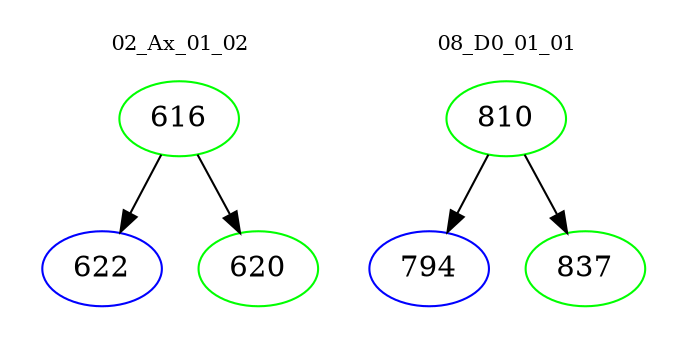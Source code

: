 digraph{
subgraph cluster_0 {
color = white
label = "02_Ax_01_02";
fontsize=10;
T0_616 [label="616", color="green"]
T0_616 -> T0_622 [color="black"]
T0_622 [label="622", color="blue"]
T0_616 -> T0_620 [color="black"]
T0_620 [label="620", color="green"]
}
subgraph cluster_1 {
color = white
label = "08_D0_01_01";
fontsize=10;
T1_810 [label="810", color="green"]
T1_810 -> T1_794 [color="black"]
T1_794 [label="794", color="blue"]
T1_810 -> T1_837 [color="black"]
T1_837 [label="837", color="green"]
}
}
